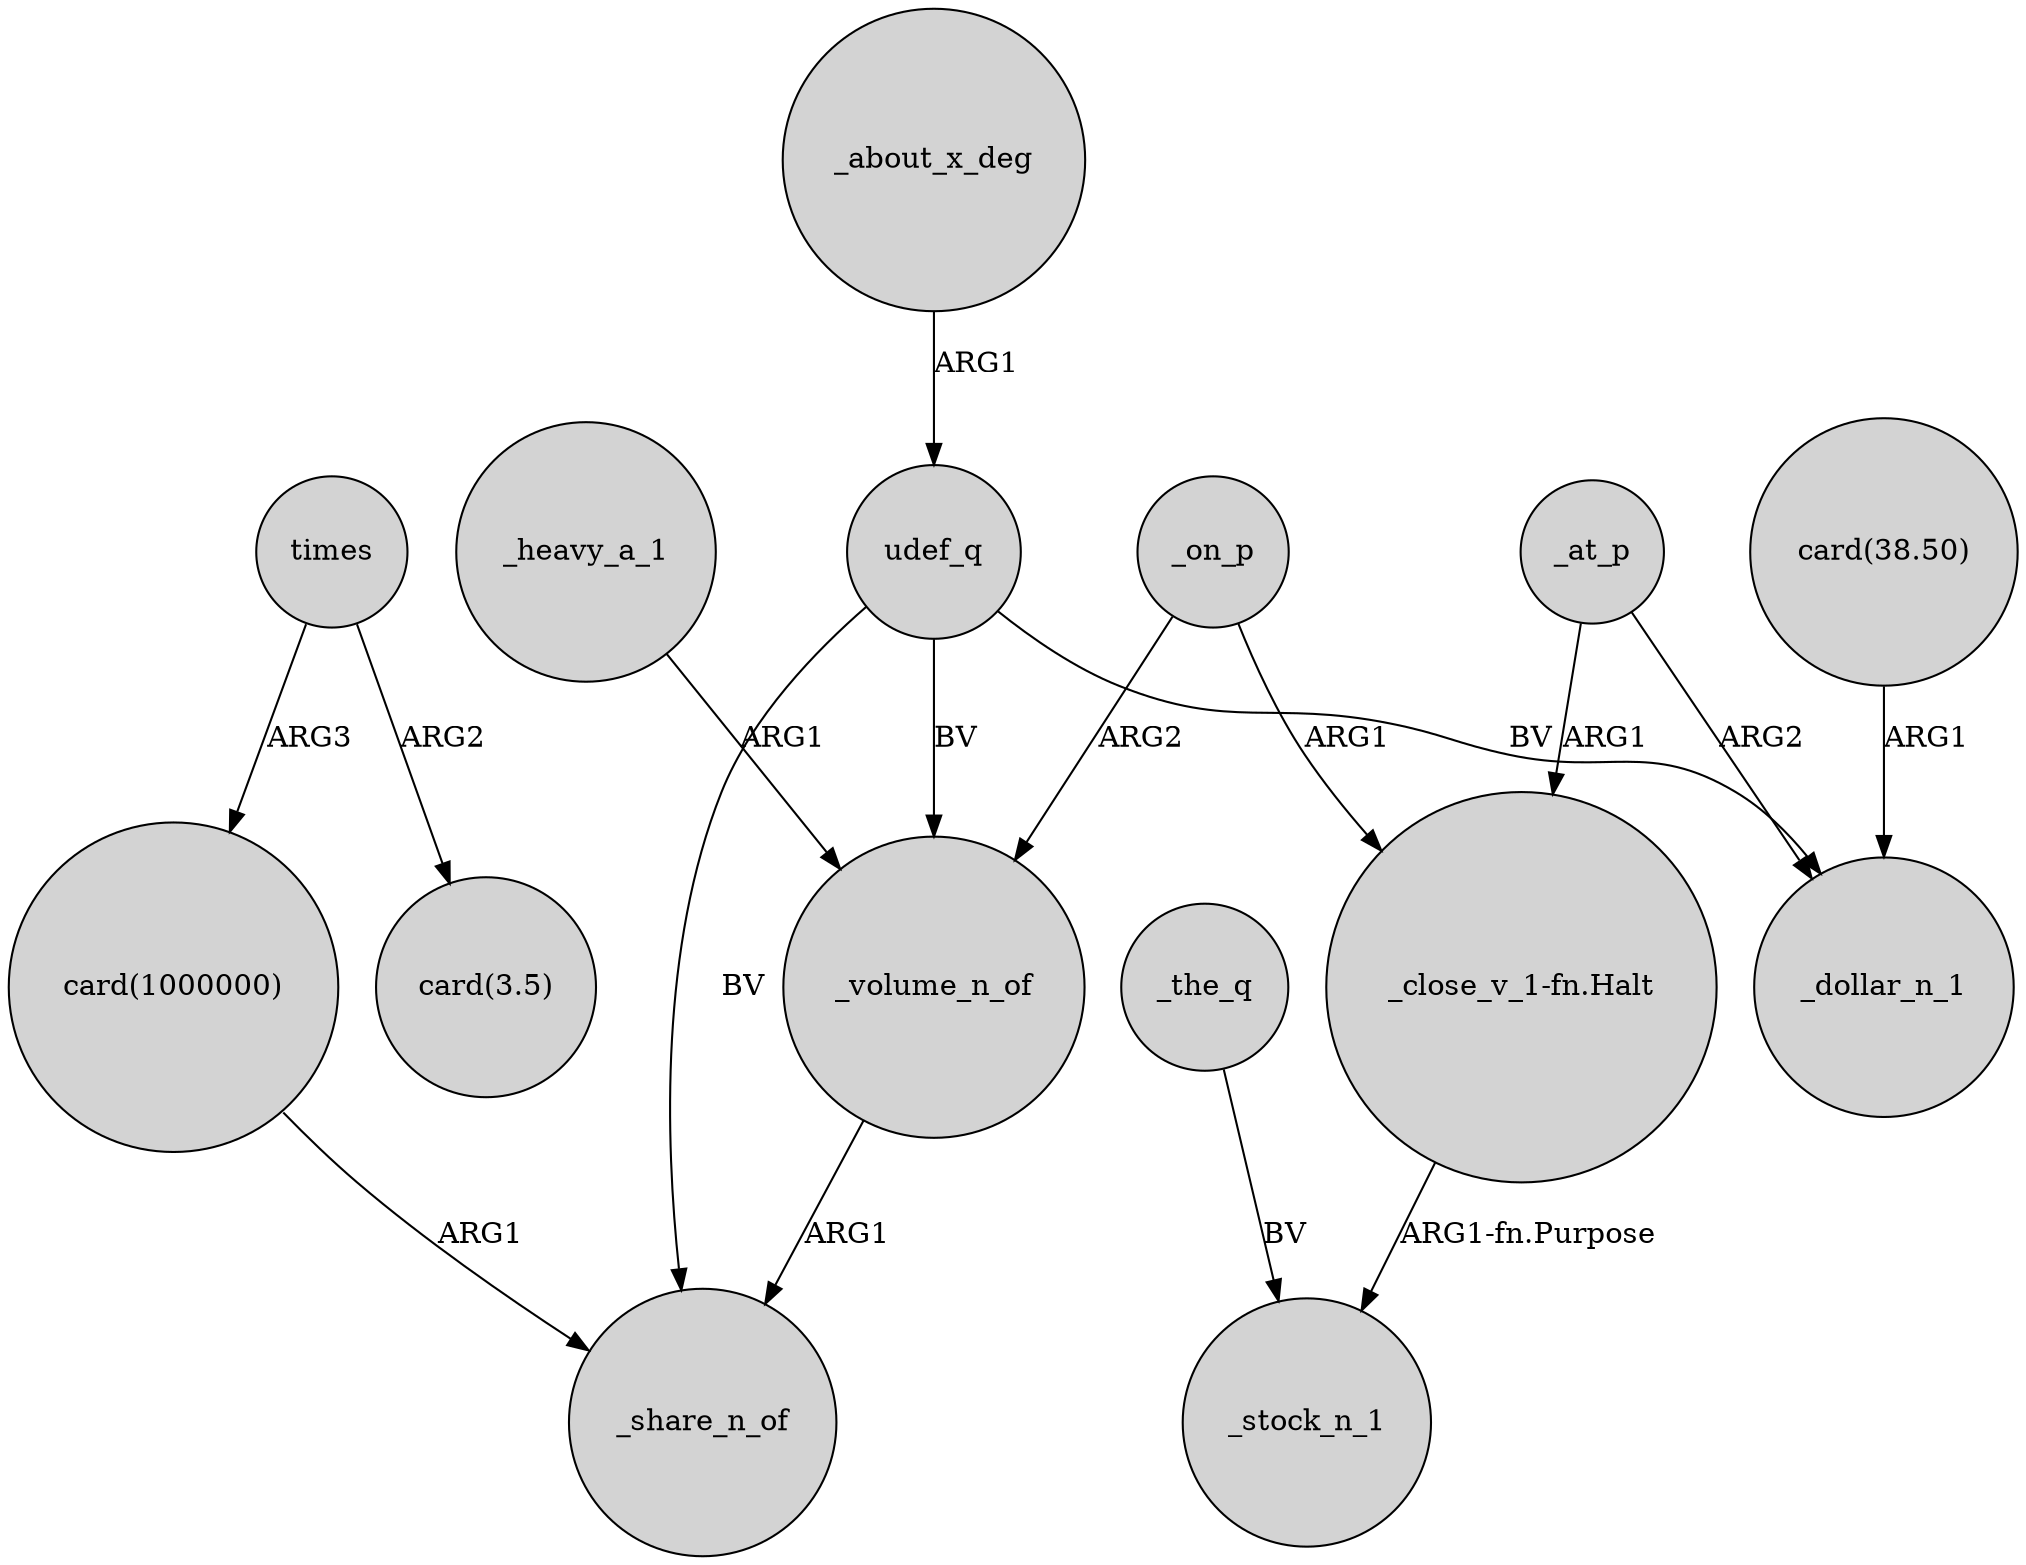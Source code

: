 digraph {
	node [shape=circle style=filled]
	times -> "card(1000000)" [label=ARG3]
	udef_q -> _share_n_of [label=BV]
	_at_p -> "_close_v_1-fn.Halt" [label=ARG1]
	_the_q -> _stock_n_1 [label=BV]
	_heavy_a_1 -> _volume_n_of [label=ARG1]
	udef_q -> _dollar_n_1 [label=BV]
	udef_q -> _volume_n_of [label=BV]
	"card(38.50)" -> _dollar_n_1 [label=ARG1]
	"_close_v_1-fn.Halt" -> _stock_n_1 [label="ARG1-fn.Purpose"]
	_about_x_deg -> udef_q [label=ARG1]
	times -> "card(3.5)" [label=ARG2]
	"card(1000000)" -> _share_n_of [label=ARG1]
	_on_p -> _volume_n_of [label=ARG2]
	_volume_n_of -> _share_n_of [label=ARG1]
	_on_p -> "_close_v_1-fn.Halt" [label=ARG1]
	_at_p -> _dollar_n_1 [label=ARG2]
}
